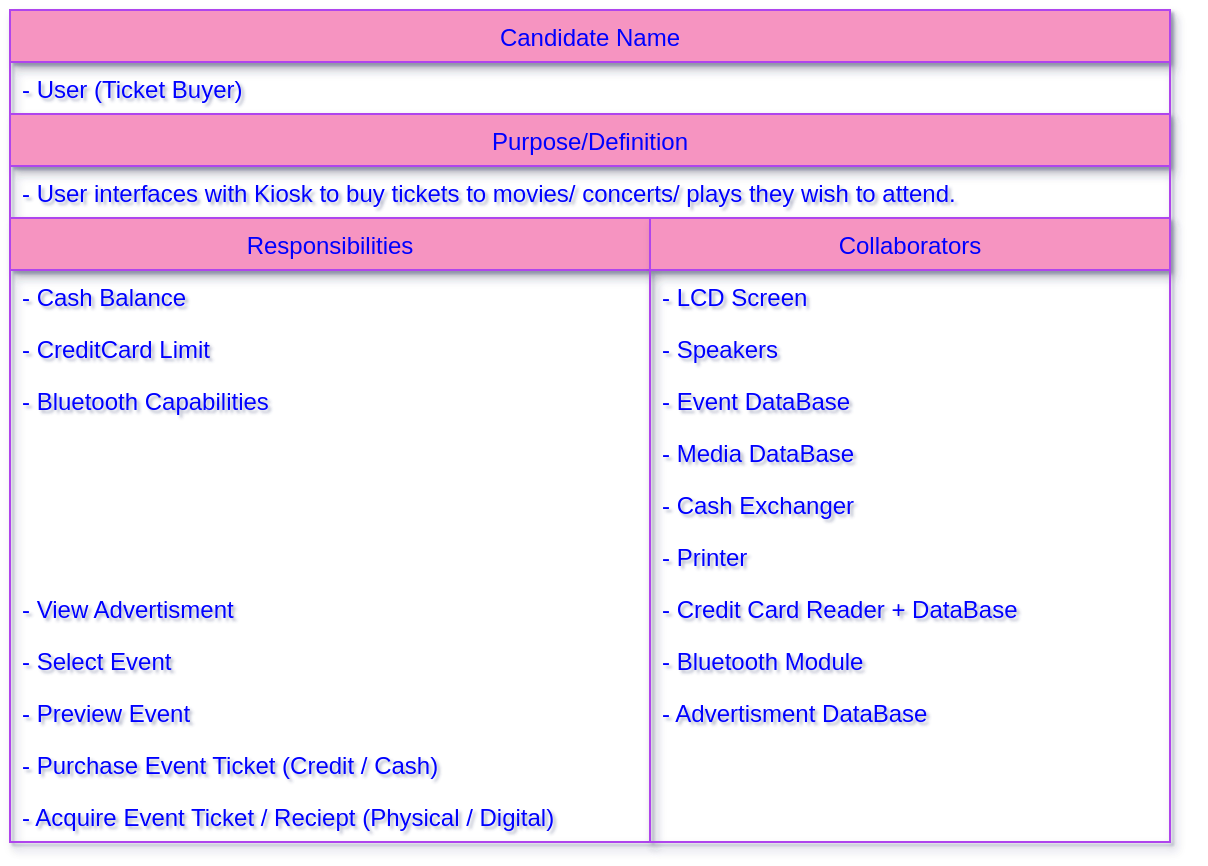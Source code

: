 <mxfile>
    <diagram id="AiWqipxYwzd_8-sB697i" name="Page-1">
        <mxGraphModel dx="1983" dy="1325" grid="1" gridSize="10" guides="1" tooltips="1" connect="1" arrows="1" fold="1" page="1" pageScale="1" pageWidth="1600" pageHeight="1200" background="none" math="0" shadow="1">
            <root>
                <mxCell id="0"/>
                <mxCell id="1" parent="0"/>
                <mxCell id="2" value="Candidate Name" style="swimlane;fontStyle=0;childLayout=stackLayout;horizontal=1;startSize=26;horizontalStack=0;resizeParent=1;resizeParentMax=0;resizeLast=0;collapsible=1;marginBottom=0;rounded=0;sketch=0;strokeColor=#AF45ED;fillColor=#F694C1;fontColor=#0000FF;shadow=1;" vertex="1" parent="1">
                    <mxGeometry x="510" y="405" width="580" height="52" as="geometry"/>
                </mxCell>
                <mxCell id="3" value="- User (Ticket Buyer)" style="text;strokeColor=none;fillColor=none;align=left;verticalAlign=top;spacingLeft=4;spacingRight=4;overflow=hidden;rotatable=0;points=[[0,0.5],[1,0.5]];portConstraint=eastwest;fontColor=#0000FF;shadow=1;" vertex="1" parent="2">
                    <mxGeometry y="26" width="580" height="26" as="geometry"/>
                </mxCell>
                <mxCell id="4" value="Purpose/Definition" style="swimlane;fontStyle=0;childLayout=stackLayout;horizontal=1;startSize=26;horizontalStack=0;resizeParent=1;resizeParentMax=0;resizeLast=0;collapsible=1;marginBottom=0;rounded=0;sketch=0;strokeColor=#AF45ED;fillColor=#F694C1;fontColor=#0000FF;shadow=1;" vertex="1" parent="1">
                    <mxGeometry x="510" y="457" width="580" height="52" as="geometry"/>
                </mxCell>
                <mxCell id="5" value="- User interfaces with Kiosk to buy tickets to movies/ concerts/ plays they wish to attend." style="text;strokeColor=none;fillColor=none;align=left;verticalAlign=top;spacingLeft=4;spacingRight=4;overflow=hidden;rotatable=0;points=[[0,0.5],[1,0.5]];portConstraint=eastwest;fontColor=#0000FF;shadow=1;" vertex="1" parent="4">
                    <mxGeometry y="26" width="580" height="26" as="geometry"/>
                </mxCell>
                <mxCell id="6" value="Responsibilities" style="swimlane;fontStyle=0;childLayout=stackLayout;horizontal=1;startSize=26;horizontalStack=0;resizeParent=1;resizeParentMax=0;resizeLast=0;collapsible=1;marginBottom=0;rounded=0;sketch=0;strokeColor=#AF45ED;fillColor=#F694C1;fontColor=#0000FF;shadow=1;" vertex="1" parent="1">
                    <mxGeometry x="510" y="509" width="320" height="312" as="geometry"/>
                </mxCell>
                <mxCell id="7" value="- Cash Balance" style="text;strokeColor=none;fillColor=none;align=left;verticalAlign=top;spacingLeft=4;spacingRight=4;overflow=hidden;rotatable=0;points=[[0,0.5],[1,0.5]];portConstraint=eastwest;fontColor=#0000FF;shadow=1;" vertex="1" parent="6">
                    <mxGeometry y="26" width="320" height="26" as="geometry"/>
                </mxCell>
                <mxCell id="8" value="- CreditCard Limit" style="text;strokeColor=none;fillColor=none;align=left;verticalAlign=top;spacingLeft=4;spacingRight=4;overflow=hidden;rotatable=0;points=[[0,0.5],[1,0.5]];portConstraint=eastwest;fontColor=#0000FF;shadow=1;" vertex="1" parent="6">
                    <mxGeometry y="52" width="320" height="26" as="geometry"/>
                </mxCell>
                <mxCell id="9" value="- Bluetooth Capabilities" style="text;strokeColor=none;fillColor=none;align=left;verticalAlign=top;spacingLeft=4;spacingRight=4;overflow=hidden;rotatable=0;points=[[0,0.5],[1,0.5]];portConstraint=eastwest;fontColor=#0000FF;shadow=1;" vertex="1" parent="6">
                    <mxGeometry y="78" width="320" height="26" as="geometry"/>
                </mxCell>
                <mxCell id="10" value=" " style="text;strokeColor=none;fillColor=none;align=left;verticalAlign=top;spacingLeft=4;spacingRight=4;overflow=hidden;rotatable=0;points=[[0,0.5],[1,0.5]];portConstraint=eastwest;fontColor=#0000FF;shadow=1;" vertex="1" parent="6">
                    <mxGeometry y="104" width="320" height="26" as="geometry"/>
                </mxCell>
                <mxCell id="29" value=" " style="text;strokeColor=none;fillColor=none;align=left;verticalAlign=top;spacingLeft=4;spacingRight=4;overflow=hidden;rotatable=0;points=[[0,0.5],[1,0.5]];portConstraint=eastwest;fontColor=#0000FF;shadow=1;" vertex="1" parent="6">
                    <mxGeometry y="130" width="320" height="26" as="geometry"/>
                </mxCell>
                <mxCell id="11" value=" " style="text;strokeColor=none;fillColor=none;align=left;verticalAlign=top;spacingLeft=4;spacingRight=4;overflow=hidden;rotatable=0;points=[[0,0.5],[1,0.5]];portConstraint=eastwest;fontColor=#0000FF;shadow=1;" vertex="1" parent="6">
                    <mxGeometry y="156" width="320" height="26" as="geometry"/>
                </mxCell>
                <mxCell id="12" value="- View Advertisment" style="text;strokeColor=none;fillColor=none;align=left;verticalAlign=top;spacingLeft=4;spacingRight=4;overflow=hidden;rotatable=0;points=[[0,0.5],[1,0.5]];portConstraint=eastwest;fontColor=#0000FF;shadow=1;" vertex="1" parent="6">
                    <mxGeometry y="182" width="320" height="26" as="geometry"/>
                </mxCell>
                <mxCell id="13" value="- Select Event    " style="text;strokeColor=none;fillColor=none;align=left;verticalAlign=top;spacingLeft=4;spacingRight=4;overflow=hidden;rotatable=0;points=[[0,0.5],[1,0.5]];portConstraint=eastwest;fontColor=#0000FF;shadow=1;" vertex="1" parent="6">
                    <mxGeometry y="208" width="320" height="26" as="geometry"/>
                </mxCell>
                <mxCell id="14" value="- Preview Event" style="text;strokeColor=none;fillColor=none;align=left;verticalAlign=top;spacingLeft=4;spacingRight=4;overflow=hidden;rotatable=0;points=[[0,0.5],[1,0.5]];portConstraint=eastwest;fontColor=#0000FF;shadow=1;" vertex="1" parent="6">
                    <mxGeometry y="234" width="320" height="26" as="geometry"/>
                </mxCell>
                <mxCell id="15" value="- Purchase Event Ticket (Credit / Cash)" style="text;strokeColor=none;fillColor=none;align=left;verticalAlign=top;spacingLeft=4;spacingRight=4;overflow=hidden;rotatable=0;points=[[0,0.5],[1,0.5]];portConstraint=eastwest;fontColor=#0000FF;shadow=1;" vertex="1" parent="6">
                    <mxGeometry y="260" width="320" height="26" as="geometry"/>
                </mxCell>
                <mxCell id="16" value="- Acquire Event Ticket / Reciept (Physical / Digital)" style="text;strokeColor=none;fillColor=none;align=left;verticalAlign=top;spacingLeft=4;spacingRight=4;overflow=hidden;rotatable=0;points=[[0,0.5],[1,0.5]];portConstraint=eastwest;fontColor=#0000FF;shadow=1;" vertex="1" parent="6">
                    <mxGeometry y="286" width="320" height="26" as="geometry"/>
                </mxCell>
                <mxCell id="17" value="Collaborators" style="swimlane;fontStyle=0;childLayout=stackLayout;horizontal=1;startSize=26;horizontalStack=0;resizeParent=1;resizeParentMax=0;resizeLast=0;collapsible=1;marginBottom=0;rounded=0;sketch=0;strokeColor=#AF45ED;fillColor=#F694C1;fontColor=#0000FF;shadow=1;" vertex="1" parent="1">
                    <mxGeometry x="830" y="509" width="260" height="312" as="geometry"/>
                </mxCell>
                <mxCell id="18" value="- LCD Screen " style="text;strokeColor=none;fillColor=none;align=left;verticalAlign=top;spacingLeft=4;spacingRight=4;overflow=hidden;rotatable=0;points=[[0,0.5],[1,0.5]];portConstraint=eastwest;fontColor=#0000FF;shadow=1;" vertex="1" parent="17">
                    <mxGeometry y="26" width="260" height="26" as="geometry"/>
                </mxCell>
                <mxCell id="19" value="- Speakers    " style="text;strokeColor=none;fillColor=none;align=left;verticalAlign=top;spacingLeft=4;spacingRight=4;overflow=hidden;rotatable=0;points=[[0,0.5],[1,0.5]];portConstraint=eastwest;fontColor=#0000FF;shadow=1;" vertex="1" parent="17">
                    <mxGeometry y="52" width="260" height="26" as="geometry"/>
                </mxCell>
                <mxCell id="20" value="- Event DataBase" style="text;strokeColor=none;fillColor=none;align=left;verticalAlign=top;spacingLeft=4;spacingRight=4;overflow=hidden;rotatable=0;points=[[0,0.5],[1,0.5]];portConstraint=eastwest;fontColor=#0000FF;shadow=1;" vertex="1" parent="17">
                    <mxGeometry y="78" width="260" height="26" as="geometry"/>
                </mxCell>
                <mxCell id="21" value="- Media DataBase" style="text;strokeColor=none;fillColor=none;align=left;verticalAlign=top;spacingLeft=4;spacingRight=4;overflow=hidden;rotatable=0;points=[[0,0.5],[1,0.5]];portConstraint=eastwest;fontColor=#0000FF;shadow=1;" vertex="1" parent="17">
                    <mxGeometry y="104" width="260" height="26" as="geometry"/>
                </mxCell>
                <mxCell id="22" value="- Cash Exchanger" style="text;strokeColor=none;fillColor=none;align=left;verticalAlign=top;spacingLeft=4;spacingRight=4;overflow=hidden;rotatable=0;points=[[0,0.5],[1,0.5]];portConstraint=eastwest;fontColor=#0000FF;shadow=1;" vertex="1" parent="17">
                    <mxGeometry y="130" width="260" height="26" as="geometry"/>
                </mxCell>
                <mxCell id="23" value="- Printer" style="text;strokeColor=none;fillColor=none;align=left;verticalAlign=top;spacingLeft=4;spacingRight=4;overflow=hidden;rotatable=0;points=[[0,0.5],[1,0.5]];portConstraint=eastwest;fontColor=#0000FF;shadow=1;" vertex="1" parent="17">
                    <mxGeometry y="156" width="260" height="26" as="geometry"/>
                </mxCell>
                <mxCell id="24" value="- Credit Card Reader + DataBase" style="text;strokeColor=none;fillColor=none;align=left;verticalAlign=top;spacingLeft=4;spacingRight=4;overflow=hidden;rotatable=0;points=[[0,0.5],[1,0.5]];portConstraint=eastwest;fontColor=#0000FF;shadow=1;" vertex="1" parent="17">
                    <mxGeometry y="182" width="260" height="26" as="geometry"/>
                </mxCell>
                <mxCell id="25" value="- Bluetooth Module" style="text;strokeColor=none;fillColor=none;align=left;verticalAlign=top;spacingLeft=4;spacingRight=4;overflow=hidden;rotatable=0;points=[[0,0.5],[1,0.5]];portConstraint=eastwest;fontColor=#0000FF;shadow=1;" vertex="1" parent="17">
                    <mxGeometry y="208" width="260" height="26" as="geometry"/>
                </mxCell>
                <mxCell id="26" value="- Advertisment DataBase" style="text;strokeColor=none;fillColor=none;align=left;verticalAlign=top;spacingLeft=4;spacingRight=4;overflow=hidden;rotatable=0;points=[[0,0.5],[1,0.5]];portConstraint=eastwest;fontColor=#0000FF;shadow=1;" vertex="1" parent="17">
                    <mxGeometry y="234" width="260" height="26" as="geometry"/>
                </mxCell>
                <mxCell id="27" value=" " style="text;strokeColor=none;fillColor=none;align=left;verticalAlign=top;spacingLeft=4;spacingRight=4;overflow=hidden;rotatable=0;points=[[0,0.5],[1,0.5]];portConstraint=eastwest;fontColor=#0000FF;shadow=1;" vertex="1" parent="17">
                    <mxGeometry y="260" width="260" height="26" as="geometry"/>
                </mxCell>
                <mxCell id="30" value=" " style="text;strokeColor=none;fillColor=none;align=left;verticalAlign=top;spacingLeft=4;spacingRight=4;overflow=hidden;rotatable=0;points=[[0,0.5],[1,0.5]];portConstraint=eastwest;fontColor=#0000FF;shadow=1;" vertex="1" parent="17">
                    <mxGeometry y="286" width="260" height="26" as="geometry"/>
                </mxCell>
                <mxCell id="28" style="edgeStyle=orthogonalEdgeStyle;curved=0;rounded=1;sketch=0;orthogonalLoop=1;jettySize=auto;html=1;exitX=1;exitY=0.5;exitDx=0;exitDy=0;fontColor=#0000FF;strokeColor=#60E696;fillColor=#F694C1;shadow=1;" edge="1" parent="17" source="22" target="22">
                    <mxGeometry relative="1" as="geometry"/>
                </mxCell>
            </root>
        </mxGraphModel>
    </diagram>
</mxfile>